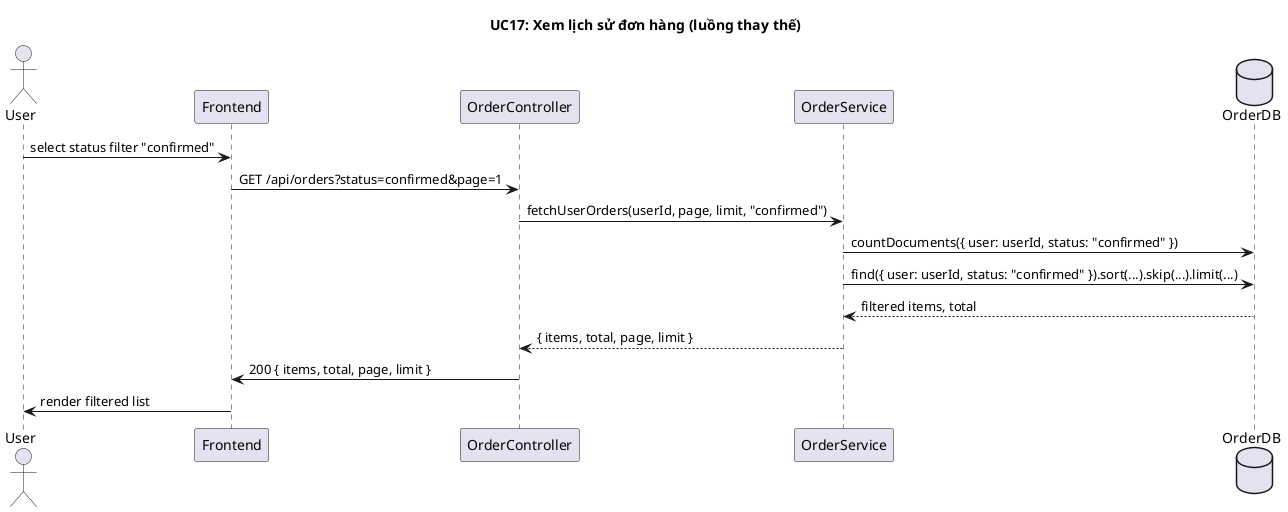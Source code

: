 @startuml

title UC17: Xem lịch sử đơn hàng (luồng thay thế)

actor User
participant Frontend
participant OrderController
participant OrderService
database OrderDB

User -> Frontend: select status filter "confirmed"
Frontend -> OrderController: GET /api/orders?status=confirmed&page=1
OrderController -> OrderService: fetchUserOrders(userId, page, limit, "confirmed")
OrderService -> OrderDB: countDocuments({ user: userId, status: "confirmed" })
OrderService -> OrderDB: find({ user: userId, status: "confirmed" }).sort(...).skip(...).limit(...)
OrderDB --> OrderService: filtered items, total
OrderService --> OrderController: { items, total, page, limit }
OrderController -> Frontend: 200 { items, total, page, limit }
Frontend -> User: render filtered list
@enduml